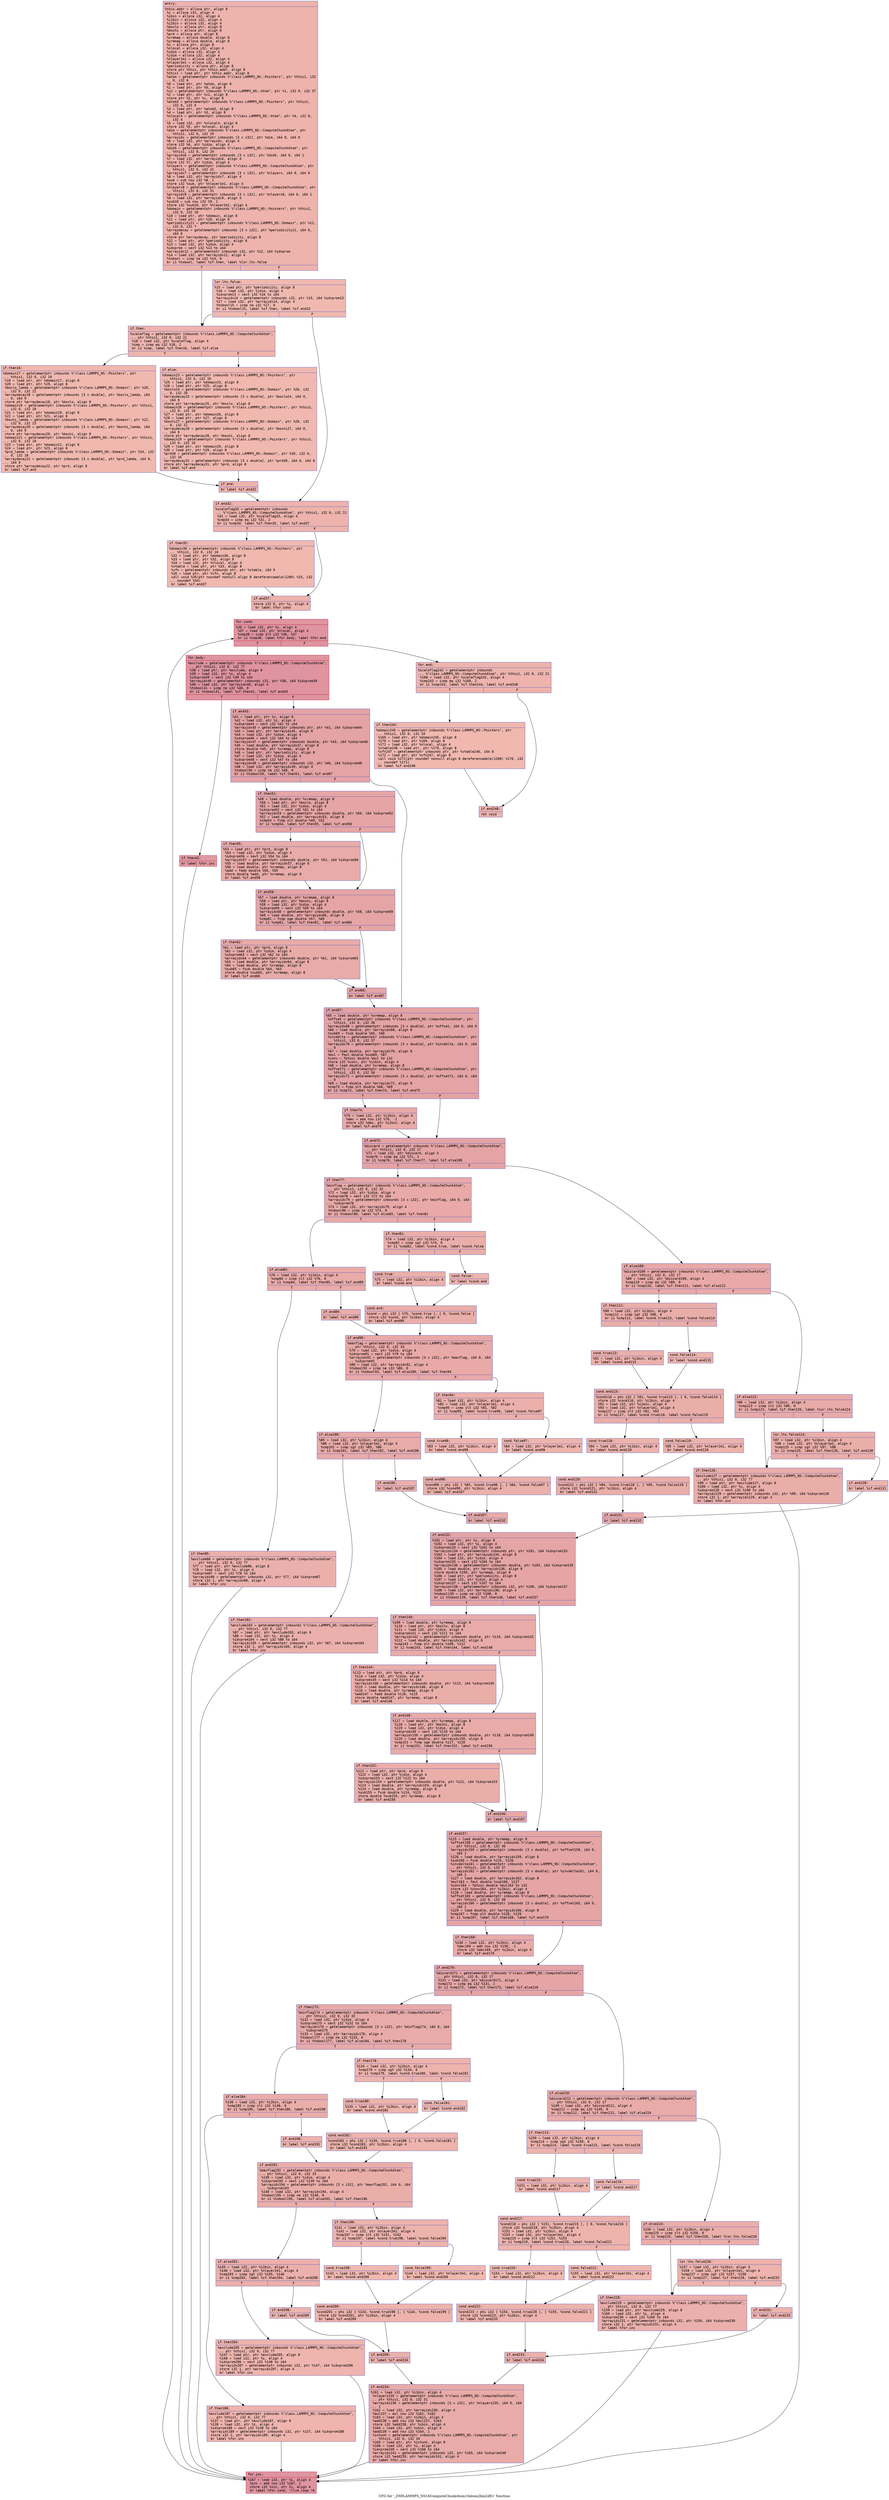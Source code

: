 digraph "CFG for '_ZN9LAMMPS_NS16ComputeChunkAtom10atom2bin2dEv' function" {
	label="CFG for '_ZN9LAMMPS_NS16ComputeChunkAtom10atom2bin2dEv' function";

	Node0x56369a89f600 [shape=record,color="#3d50c3ff", style=filled, fillcolor="#d6524470" fontname="Courier",label="{entry:\l|  %this.addr = alloca ptr, align 8\l  %i = alloca i32, align 4\l  %ibin = alloca i32, align 4\l  %i1bin = alloca i32, align 4\l  %i2bin = alloca i32, align 4\l  %boxlo = alloca ptr, align 8\l  %boxhi = alloca ptr, align 8\l  %prd = alloca ptr, align 8\l  %xremap = alloca double, align 8\l  %yremap = alloca double, align 8\l  %x = alloca ptr, align 8\l  %nlocal = alloca i32, align 4\l  %idim = alloca i32, align 4\l  %jdim = alloca i32, align 4\l  %nlayer1m1 = alloca i32, align 4\l  %nlayer2m1 = alloca i32, align 4\l  %periodicity = alloca ptr, align 8\l  store ptr %this, ptr %this.addr, align 8\l  %this1 = load ptr, ptr %this.addr, align 8\l  %atom = getelementptr inbounds %\"class.LAMMPS_NS::Pointers\", ptr %this1, i32\l... 0, i32 6\l  %0 = load ptr, ptr %atom, align 8\l  %1 = load ptr, ptr %0, align 8\l  %x2 = getelementptr inbounds %\"class.LAMMPS_NS::Atom\", ptr %1, i32 0, i32 37\l  %2 = load ptr, ptr %x2, align 8\l  store ptr %2, ptr %x, align 8\l  %atom3 = getelementptr inbounds %\"class.LAMMPS_NS::Pointers\", ptr %this1,\l... i32 0, i32 6\l  %3 = load ptr, ptr %atom3, align 8\l  %4 = load ptr, ptr %3, align 8\l  %nlocal4 = getelementptr inbounds %\"class.LAMMPS_NS::Atom\", ptr %4, i32 0,\l... i32 4\l  %5 = load i32, ptr %nlocal4, align 8\l  store i32 %5, ptr %nlocal, align 4\l  %dim = getelementptr inbounds %\"class.LAMMPS_NS::ComputeChunkAtom\", ptr\l... %this1, i32 0, i32 29\l  %arrayidx = getelementptr inbounds [3 x i32], ptr %dim, i64 0, i64 0\l  %6 = load i32, ptr %arrayidx, align 4\l  store i32 %6, ptr %idim, align 4\l  %dim5 = getelementptr inbounds %\"class.LAMMPS_NS::ComputeChunkAtom\", ptr\l... %this1, i32 0, i32 29\l  %arrayidx6 = getelementptr inbounds [3 x i32], ptr %dim5, i64 0, i64 1\l  %7 = load i32, ptr %arrayidx6, align 4\l  store i32 %7, ptr %jdim, align 4\l  %nlayers = getelementptr inbounds %\"class.LAMMPS_NS::ComputeChunkAtom\", ptr\l... %this1, i32 0, i32 31\l  %arrayidx7 = getelementptr inbounds [3 x i32], ptr %nlayers, i64 0, i64 0\l  %8 = load i32, ptr %arrayidx7, align 4\l  %sub = sub nsw i32 %8, 1\l  store i32 %sub, ptr %nlayer1m1, align 4\l  %nlayers8 = getelementptr inbounds %\"class.LAMMPS_NS::ComputeChunkAtom\", ptr\l... %this1, i32 0, i32 31\l  %arrayidx9 = getelementptr inbounds [3 x i32], ptr %nlayers8, i64 0, i64 1\l  %9 = load i32, ptr %arrayidx9, align 4\l  %sub10 = sub nsw i32 %9, 1\l  store i32 %sub10, ptr %nlayer2m1, align 4\l  %domain = getelementptr inbounds %\"class.LAMMPS_NS::Pointers\", ptr %this1,\l... i32 0, i32 10\l  %10 = load ptr, ptr %domain, align 8\l  %11 = load ptr, ptr %10, align 8\l  %periodicity11 = getelementptr inbounds %\"class.LAMMPS_NS::Domain\", ptr %11,\l... i32 0, i32 7\l  %arraydecay = getelementptr inbounds [3 x i32], ptr %periodicity11, i64 0,\l... i64 0\l  store ptr %arraydecay, ptr %periodicity, align 8\l  %12 = load ptr, ptr %periodicity, align 8\l  %13 = load i32, ptr %idim, align 4\l  %idxprom = sext i32 %13 to i64\l  %arrayidx12 = getelementptr inbounds i32, ptr %12, i64 %idxprom\l  %14 = load i32, ptr %arrayidx12, align 4\l  %tobool = icmp ne i32 %14, 0\l  br i1 %tobool, label %if.then, label %lor.lhs.false\l|{<s0>T|<s1>F}}"];
	Node0x56369a89f600:s0 -> Node0x56369a8a2a30[tooltip="entry -> if.then\nProbability 62.50%" ];
	Node0x56369a89f600:s1 -> Node0x56369a8a2aa0[tooltip="entry -> lor.lhs.false\nProbability 37.50%" ];
	Node0x56369a8a2aa0 [shape=record,color="#3d50c3ff", style=filled, fillcolor="#de614d70" fontname="Courier",label="{lor.lhs.false:\l|  %15 = load ptr, ptr %periodicity, align 8\l  %16 = load i32, ptr %jdim, align 4\l  %idxprom13 = sext i32 %16 to i64\l  %arrayidx14 = getelementptr inbounds i32, ptr %15, i64 %idxprom13\l  %17 = load i32, ptr %arrayidx14, align 4\l  %tobool15 = icmp ne i32 %17, 0\l  br i1 %tobool15, label %if.then, label %if.end32\l|{<s0>T|<s1>F}}"];
	Node0x56369a8a2aa0:s0 -> Node0x56369a8a2a30[tooltip="lor.lhs.false -> if.then\nProbability 62.50%" ];
	Node0x56369a8a2aa0:s1 -> Node0x56369a8a2f80[tooltip="lor.lhs.false -> if.end32\nProbability 37.50%" ];
	Node0x56369a8a2a30 [shape=record,color="#3d50c3ff", style=filled, fillcolor="#d8564670" fontname="Courier",label="{if.then:\l|  %scaleflag = getelementptr inbounds %\"class.LAMMPS_NS::ComputeChunkAtom\",\l... ptr %this1, i32 0, i32 21\l  %18 = load i32, ptr %scaleflag, align 4\l  %cmp = icmp eq i32 %18, 2\l  br i1 %cmp, label %if.then16, label %if.else\l|{<s0>T|<s1>F}}"];
	Node0x56369a8a2a30:s0 -> Node0x56369a8a32d0[tooltip="if.then -> if.then16\nProbability 50.00%" ];
	Node0x56369a8a2a30:s1 -> Node0x56369a8a1460[tooltip="if.then -> if.else\nProbability 50.00%" ];
	Node0x56369a8a32d0 [shape=record,color="#3d50c3ff", style=filled, fillcolor="#dc5d4a70" fontname="Courier",label="{if.then16:\l|  %domain17 = getelementptr inbounds %\"class.LAMMPS_NS::Pointers\", ptr\l... %this1, i32 0, i32 10\l  %19 = load ptr, ptr %domain17, align 8\l  %20 = load ptr, ptr %19, align 8\l  %boxlo_lamda = getelementptr inbounds %\"class.LAMMPS_NS::Domain\", ptr %20,\l... i32 0, i32 22\l  %arraydecay18 = getelementptr inbounds [3 x double], ptr %boxlo_lamda, i64\l... 0, i64 0\l  store ptr %arraydecay18, ptr %boxlo, align 8\l  %domain19 = getelementptr inbounds %\"class.LAMMPS_NS::Pointers\", ptr %this1,\l... i32 0, i32 10\l  %21 = load ptr, ptr %domain19, align 8\l  %22 = load ptr, ptr %21, align 8\l  %boxhi_lamda = getelementptr inbounds %\"class.LAMMPS_NS::Domain\", ptr %22,\l... i32 0, i32 23\l  %arraydecay20 = getelementptr inbounds [3 x double], ptr %boxhi_lamda, i64\l... 0, i64 0\l  store ptr %arraydecay20, ptr %boxhi, align 8\l  %domain21 = getelementptr inbounds %\"class.LAMMPS_NS::Pointers\", ptr %this1,\l... i32 0, i32 10\l  %23 = load ptr, ptr %domain21, align 8\l  %24 = load ptr, ptr %23, align 8\l  %prd_lamda = getelementptr inbounds %\"class.LAMMPS_NS::Domain\", ptr %24, i32\l... 0, i32 18\l  %arraydecay22 = getelementptr inbounds [3 x double], ptr %prd_lamda, i64 0,\l... i64 0\l  store ptr %arraydecay22, ptr %prd, align 8\l  br label %if.end\l}"];
	Node0x56369a8a32d0 -> Node0x56369a8a44d0[tooltip="if.then16 -> if.end\nProbability 100.00%" ];
	Node0x56369a8a1460 [shape=record,color="#3d50c3ff", style=filled, fillcolor="#dc5d4a70" fontname="Courier",label="{if.else:\l|  %domain23 = getelementptr inbounds %\"class.LAMMPS_NS::Pointers\", ptr\l... %this1, i32 0, i32 10\l  %25 = load ptr, ptr %domain23, align 8\l  %26 = load ptr, ptr %25, align 8\l  %boxlo24 = getelementptr inbounds %\"class.LAMMPS_NS::Domain\", ptr %26, i32\l... 0, i32 20\l  %arraydecay25 = getelementptr inbounds [3 x double], ptr %boxlo24, i64 0,\l... i64 0\l  store ptr %arraydecay25, ptr %boxlo, align 8\l  %domain26 = getelementptr inbounds %\"class.LAMMPS_NS::Pointers\", ptr %this1,\l... i32 0, i32 10\l  %27 = load ptr, ptr %domain26, align 8\l  %28 = load ptr, ptr %27, align 8\l  %boxhi27 = getelementptr inbounds %\"class.LAMMPS_NS::Domain\", ptr %28, i32\l... 0, i32 21\l  %arraydecay28 = getelementptr inbounds [3 x double], ptr %boxhi27, i64 0,\l... i64 0\l  store ptr %arraydecay28, ptr %boxhi, align 8\l  %domain29 = getelementptr inbounds %\"class.LAMMPS_NS::Pointers\", ptr %this1,\l... i32 0, i32 10\l  %29 = load ptr, ptr %domain29, align 8\l  %30 = load ptr, ptr %29, align 8\l  %prd30 = getelementptr inbounds %\"class.LAMMPS_NS::Domain\", ptr %30, i32 0,\l... i32 16\l  %arraydecay31 = getelementptr inbounds [3 x double], ptr %prd30, i64 0, i64 0\l  store ptr %arraydecay31, ptr %prd, align 8\l  br label %if.end\l}"];
	Node0x56369a8a1460 -> Node0x56369a8a44d0[tooltip="if.else -> if.end\nProbability 100.00%" ];
	Node0x56369a8a44d0 [shape=record,color="#3d50c3ff", style=filled, fillcolor="#d8564670" fontname="Courier",label="{if.end:\l|  br label %if.end32\l}"];
	Node0x56369a8a44d0 -> Node0x56369a8a2f80[tooltip="if.end -> if.end32\nProbability 100.00%" ];
	Node0x56369a8a2f80 [shape=record,color="#3d50c3ff", style=filled, fillcolor="#d6524470" fontname="Courier",label="{if.end32:\l|  %scaleflag33 = getelementptr inbounds\l... %\"class.LAMMPS_NS::ComputeChunkAtom\", ptr %this1, i32 0, i32 21\l  %31 = load i32, ptr %scaleflag33, align 4\l  %cmp34 = icmp eq i32 %31, 2\l  br i1 %cmp34, label %if.then35, label %if.end37\l|{<s0>T|<s1>F}}"];
	Node0x56369a8a2f80:s0 -> Node0x56369a8a55d0[tooltip="if.end32 -> if.then35\nProbability 50.00%" ];
	Node0x56369a8a2f80:s1 -> Node0x56369a8a5650[tooltip="if.end32 -> if.end37\nProbability 50.00%" ];
	Node0x56369a8a55d0 [shape=record,color="#3d50c3ff", style=filled, fillcolor="#dc5d4a70" fontname="Courier",label="{if.then35:\l|  %domain36 = getelementptr inbounds %\"class.LAMMPS_NS::Pointers\", ptr\l... %this1, i32 0, i32 10\l  %32 = load ptr, ptr %domain36, align 8\l  %33 = load ptr, ptr %32, align 8\l  %34 = load i32, ptr %nlocal, align 4\l  %vtable = load ptr, ptr %33, align 8\l  %vfn = getelementptr inbounds ptr, ptr %vtable, i64 9\l  %35 = load ptr, ptr %vfn, align 8\l  call void %35(ptr noundef nonnull align 8 dereferenceable(1200) %33, i32\l... noundef %34)\l  br label %if.end37\l}"];
	Node0x56369a8a55d0 -> Node0x56369a8a5650[tooltip="if.then35 -> if.end37\nProbability 100.00%" ];
	Node0x56369a8a5650 [shape=record,color="#3d50c3ff", style=filled, fillcolor="#d6524470" fontname="Courier",label="{if.end37:\l|  store i32 0, ptr %i, align 4\l  br label %for.cond\l}"];
	Node0x56369a8a5650 -> Node0x56369a8a5e30[tooltip="if.end37 -> for.cond\nProbability 100.00%" ];
	Node0x56369a8a5e30 [shape=record,color="#b70d28ff", style=filled, fillcolor="#b70d2870" fontname="Courier",label="{for.cond:\l|  %36 = load i32, ptr %i, align 4\l  %37 = load i32, ptr %nlocal, align 4\l  %cmp38 = icmp slt i32 %36, %37\l  br i1 %cmp38, label %for.body, label %for.end\l|{<s0>T|<s1>F}}"];
	Node0x56369a8a5e30:s0 -> Node0x56369a8a60b0[tooltip="for.cond -> for.body\nProbability 96.88%" ];
	Node0x56369a8a5e30:s1 -> Node0x56369a8a6130[tooltip="for.cond -> for.end\nProbability 3.12%" ];
	Node0x56369a8a60b0 [shape=record,color="#b70d28ff", style=filled, fillcolor="#b70d2870" fontname="Courier",label="{for.body:\l|  %exclude = getelementptr inbounds %\"class.LAMMPS_NS::ComputeChunkAtom\",\l... ptr %this1, i32 0, i32 77\l  %38 = load ptr, ptr %exclude, align 8\l  %39 = load i32, ptr %i, align 4\l  %idxprom39 = sext i32 %39 to i64\l  %arrayidx40 = getelementptr inbounds i32, ptr %38, i64 %idxprom39\l  %40 = load i32, ptr %arrayidx40, align 4\l  %tobool41 = icmp ne i32 %40, 0\l  br i1 %tobool41, label %if.then42, label %if.end43\l|{<s0>T|<s1>F}}"];
	Node0x56369a8a60b0:s0 -> Node0x56369a8a66c0[tooltip="for.body -> if.then42\nProbability 62.50%" ];
	Node0x56369a8a60b0:s1 -> Node0x56369a8a6740[tooltip="for.body -> if.end43\nProbability 37.50%" ];
	Node0x56369a8a66c0 [shape=record,color="#b70d28ff", style=filled, fillcolor="#bb1b2c70" fontname="Courier",label="{if.then42:\l|  br label %for.inc\l}"];
	Node0x56369a8a66c0 -> Node0x56369a8a6870[tooltip="if.then42 -> for.inc\nProbability 100.00%" ];
	Node0x56369a8a6740 [shape=record,color="#3d50c3ff", style=filled, fillcolor="#c32e3170" fontname="Courier",label="{if.end43:\l|  %41 = load ptr, ptr %x, align 8\l  %42 = load i32, ptr %i, align 4\l  %idxprom44 = sext i32 %42 to i64\l  %arrayidx45 = getelementptr inbounds ptr, ptr %41, i64 %idxprom44\l  %43 = load ptr, ptr %arrayidx45, align 8\l  %44 = load i32, ptr %idim, align 4\l  %idxprom46 = sext i32 %44 to i64\l  %arrayidx47 = getelementptr inbounds double, ptr %43, i64 %idxprom46\l  %45 = load double, ptr %arrayidx47, align 8\l  store double %45, ptr %xremap, align 8\l  %46 = load ptr, ptr %periodicity, align 8\l  %47 = load i32, ptr %idim, align 4\l  %idxprom48 = sext i32 %47 to i64\l  %arrayidx49 = getelementptr inbounds i32, ptr %46, i64 %idxprom48\l  %48 = load i32, ptr %arrayidx49, align 4\l  %tobool50 = icmp ne i32 %48, 0\l  br i1 %tobool50, label %if.then51, label %if.end67\l|{<s0>T|<s1>F}}"];
	Node0x56369a8a6740:s0 -> Node0x56369a8a7b10[tooltip="if.end43 -> if.then51\nProbability 62.50%" ];
	Node0x56369a8a6740:s1 -> Node0x56369a8a7b90[tooltip="if.end43 -> if.end67\nProbability 37.50%" ];
	Node0x56369a8a7b10 [shape=record,color="#3d50c3ff", style=filled, fillcolor="#c5333470" fontname="Courier",label="{if.then51:\l|  %49 = load double, ptr %xremap, align 8\l  %50 = load ptr, ptr %boxlo, align 8\l  %51 = load i32, ptr %idim, align 4\l  %idxprom52 = sext i32 %51 to i64\l  %arrayidx53 = getelementptr inbounds double, ptr %50, i64 %idxprom52\l  %52 = load double, ptr %arrayidx53, align 8\l  %cmp54 = fcmp olt double %49, %52\l  br i1 %cmp54, label %if.then55, label %if.end58\l|{<s0>T|<s1>F}}"];
	Node0x56369a8a7b10:s0 -> Node0x56369a8a3550[tooltip="if.then51 -> if.then55\nProbability 50.00%" ];
	Node0x56369a8a7b10:s1 -> Node0x56369a8a35d0[tooltip="if.then51 -> if.end58\nProbability 50.00%" ];
	Node0x56369a8a3550 [shape=record,color="#3d50c3ff", style=filled, fillcolor="#cc403a70" fontname="Courier",label="{if.then55:\l|  %53 = load ptr, ptr %prd, align 8\l  %54 = load i32, ptr %idim, align 4\l  %idxprom56 = sext i32 %54 to i64\l  %arrayidx57 = getelementptr inbounds double, ptr %53, i64 %idxprom56\l  %55 = load double, ptr %arrayidx57, align 8\l  %56 = load double, ptr %xremap, align 8\l  %add = fadd double %56, %55\l  store double %add, ptr %xremap, align 8\l  br label %if.end58\l}"];
	Node0x56369a8a3550 -> Node0x56369a8a35d0[tooltip="if.then55 -> if.end58\nProbability 100.00%" ];
	Node0x56369a8a35d0 [shape=record,color="#3d50c3ff", style=filled, fillcolor="#c5333470" fontname="Courier",label="{if.end58:\l|  %57 = load double, ptr %xremap, align 8\l  %58 = load ptr, ptr %boxhi, align 8\l  %59 = load i32, ptr %idim, align 4\l  %idxprom59 = sext i32 %59 to i64\l  %arrayidx60 = getelementptr inbounds double, ptr %58, i64 %idxprom59\l  %60 = load double, ptr %arrayidx60, align 8\l  %cmp61 = fcmp oge double %57, %60\l  br i1 %cmp61, label %if.then62, label %if.end66\l|{<s0>T|<s1>F}}"];
	Node0x56369a8a35d0:s0 -> Node0x56369a8a91e0[tooltip="if.end58 -> if.then62\nProbability 50.00%" ];
	Node0x56369a8a35d0:s1 -> Node0x56369a8a9260[tooltip="if.end58 -> if.end66\nProbability 50.00%" ];
	Node0x56369a8a91e0 [shape=record,color="#3d50c3ff", style=filled, fillcolor="#cc403a70" fontname="Courier",label="{if.then62:\l|  %61 = load ptr, ptr %prd, align 8\l  %62 = load i32, ptr %idim, align 4\l  %idxprom63 = sext i32 %62 to i64\l  %arrayidx64 = getelementptr inbounds double, ptr %61, i64 %idxprom63\l  %63 = load double, ptr %arrayidx64, align 8\l  %64 = load double, ptr %xremap, align 8\l  %sub65 = fsub double %64, %63\l  store double %sub65, ptr %xremap, align 8\l  br label %if.end66\l}"];
	Node0x56369a8a91e0 -> Node0x56369a8a9260[tooltip="if.then62 -> if.end66\nProbability 100.00%" ];
	Node0x56369a8a9260 [shape=record,color="#3d50c3ff", style=filled, fillcolor="#c5333470" fontname="Courier",label="{if.end66:\l|  br label %if.end67\l}"];
	Node0x56369a8a9260 -> Node0x56369a8a7b90[tooltip="if.end66 -> if.end67\nProbability 100.00%" ];
	Node0x56369a8a7b90 [shape=record,color="#3d50c3ff", style=filled, fillcolor="#c32e3170" fontname="Courier",label="{if.end67:\l|  %65 = load double, ptr %xremap, align 8\l  %offset = getelementptr inbounds %\"class.LAMMPS_NS::ComputeChunkAtom\", ptr\l... %this1, i32 0, i32 36\l  %arrayidx68 = getelementptr inbounds [3 x double], ptr %offset, i64 0, i64 0\l  %66 = load double, ptr %arrayidx68, align 8\l  %sub69 = fsub double %65, %66\l  %invdelta = getelementptr inbounds %\"class.LAMMPS_NS::ComputeChunkAtom\", ptr\l... %this1, i32 0, i32 37\l  %arrayidx70 = getelementptr inbounds [3 x double], ptr %invdelta, i64 0, i64\l... 0\l  %67 = load double, ptr %arrayidx70, align 8\l  %mul = fmul double %sub69, %67\l  %conv = fptosi double %mul to i32\l  store i32 %conv, ptr %i1bin, align 4\l  %68 = load double, ptr %xremap, align 8\l  %offset71 = getelementptr inbounds %\"class.LAMMPS_NS::ComputeChunkAtom\", ptr\l... %this1, i32 0, i32 36\l  %arrayidx72 = getelementptr inbounds [3 x double], ptr %offset71, i64 0, i64\l... 0\l  %69 = load double, ptr %arrayidx72, align 8\l  %cmp73 = fcmp olt double %68, %69\l  br i1 %cmp73, label %if.then74, label %if.end75\l|{<s0>T|<s1>F}}"];
	Node0x56369a8a7b90:s0 -> Node0x56369a8aa480[tooltip="if.end67 -> if.then74\nProbability 50.00%" ];
	Node0x56369a8a7b90:s1 -> Node0x56369a8aa500[tooltip="if.end67 -> if.end75\nProbability 50.00%" ];
	Node0x56369a8aa480 [shape=record,color="#3d50c3ff", style=filled, fillcolor="#ca3b3770" fontname="Courier",label="{if.then74:\l|  %70 = load i32, ptr %i1bin, align 4\l  %dec = add nsw i32 %70, -1\l  store i32 %dec, ptr %i1bin, align 4\l  br label %if.end75\l}"];
	Node0x56369a8aa480 -> Node0x56369a8aa500[tooltip="if.then74 -> if.end75\nProbability 100.00%" ];
	Node0x56369a8aa500 [shape=record,color="#3d50c3ff", style=filled, fillcolor="#c32e3170" fontname="Courier",label="{if.end75:\l|  %discard = getelementptr inbounds %\"class.LAMMPS_NS::ComputeChunkAtom\",\l... ptr %this1, i32 0, i32 17\l  %71 = load i32, ptr %discard, align 4\l  %cmp76 = icmp eq i32 %71, 1\l  br i1 %cmp76, label %if.then77, label %if.else108\l|{<s0>T|<s1>F}}"];
	Node0x56369a8aa500:s0 -> Node0x56369a8aaa80[tooltip="if.end75 -> if.then77\nProbability 50.00%" ];
	Node0x56369a8aa500:s1 -> Node0x56369a8aab00[tooltip="if.end75 -> if.else108\nProbability 50.00%" ];
	Node0x56369a8aaa80 [shape=record,color="#3d50c3ff", style=filled, fillcolor="#ca3b3770" fontname="Courier",label="{if.then77:\l|  %minflag = getelementptr inbounds %\"class.LAMMPS_NS::ComputeChunkAtom\",\l... ptr %this1, i32 0, i32 32\l  %72 = load i32, ptr %idim, align 4\l  %idxprom78 = sext i32 %72 to i64\l  %arrayidx79 = getelementptr inbounds [3 x i32], ptr %minflag, i64 0, i64\l... %idxprom78\l  %73 = load i32, ptr %arrayidx79, align 4\l  %tobool80 = icmp ne i32 %73, 0\l  br i1 %tobool80, label %if.else83, label %if.then81\l|{<s0>T|<s1>F}}"];
	Node0x56369a8aaa80:s0 -> Node0x56369a8ab060[tooltip="if.then77 -> if.else83\nProbability 62.50%" ];
	Node0x56369a8aaa80:s1 -> Node0x56369a8ab0e0[tooltip="if.then77 -> if.then81\nProbability 37.50%" ];
	Node0x56369a8ab0e0 [shape=record,color="#3d50c3ff", style=filled, fillcolor="#d0473d70" fontname="Courier",label="{if.then81:\l|  %74 = load i32, ptr %i1bin, align 4\l  %cmp82 = icmp sgt i32 %74, 0\l  br i1 %cmp82, label %cond.true, label %cond.false\l|{<s0>T|<s1>F}}"];
	Node0x56369a8ab0e0:s0 -> Node0x56369a8ab340[tooltip="if.then81 -> cond.true\nProbability 62.50%" ];
	Node0x56369a8ab0e0:s1 -> Node0x56369a8ab3c0[tooltip="if.then81 -> cond.false\nProbability 37.50%" ];
	Node0x56369a8ab340 [shape=record,color="#3d50c3ff", style=filled, fillcolor="#d24b4070" fontname="Courier",label="{cond.true:\l|  %75 = load i32, ptr %i1bin, align 4\l  br label %cond.end\l}"];
	Node0x56369a8ab340 -> Node0x56369a8ab570[tooltip="cond.true -> cond.end\nProbability 100.00%" ];
	Node0x56369a8ab3c0 [shape=record,color="#3d50c3ff", style=filled, fillcolor="#d8564670" fontname="Courier",label="{cond.false:\l|  br label %cond.end\l}"];
	Node0x56369a8ab3c0 -> Node0x56369a8ab570[tooltip="cond.false -> cond.end\nProbability 100.00%" ];
	Node0x56369a8ab570 [shape=record,color="#3d50c3ff", style=filled, fillcolor="#d0473d70" fontname="Courier",label="{cond.end:\l|  %cond = phi i32 [ %75, %cond.true ], [ 0, %cond.false ]\l  store i32 %cond, ptr %i1bin, align 4\l  br label %if.end90\l}"];
	Node0x56369a8ab570 -> Node0x56369a8ab790[tooltip="cond.end -> if.end90\nProbability 100.00%" ];
	Node0x56369a8ab060 [shape=record,color="#3d50c3ff", style=filled, fillcolor="#cc403a70" fontname="Courier",label="{if.else83:\l|  %76 = load i32, ptr %i1bin, align 4\l  %cmp84 = icmp slt i32 %76, 0\l  br i1 %cmp84, label %if.then85, label %if.end89\l|{<s0>T|<s1>F}}"];
	Node0x56369a8ab060:s0 -> Node0x56369a8ab9b0[tooltip="if.else83 -> if.then85\nProbability 37.50%" ];
	Node0x56369a8ab060:s1 -> Node0x56369a8aba30[tooltip="if.else83 -> if.end89\nProbability 62.50%" ];
	Node0x56369a8ab9b0 [shape=record,color="#3d50c3ff", style=filled, fillcolor="#d24b4070" fontname="Courier",label="{if.then85:\l|  %exclude86 = getelementptr inbounds %\"class.LAMMPS_NS::ComputeChunkAtom\",\l... ptr %this1, i32 0, i32 77\l  %77 = load ptr, ptr %exclude86, align 8\l  %78 = load i32, ptr %i, align 4\l  %idxprom87 = sext i32 %78 to i64\l  %arrayidx88 = getelementptr inbounds i32, ptr %77, i64 %idxprom87\l  store i32 1, ptr %arrayidx88, align 4\l  br label %for.inc\l}"];
	Node0x56369a8ab9b0 -> Node0x56369a8a6870[tooltip="if.then85 -> for.inc\nProbability 100.00%" ];
	Node0x56369a8aba30 [shape=record,color="#3d50c3ff", style=filled, fillcolor="#d0473d70" fontname="Courier",label="{if.end89:\l|  br label %if.end90\l}"];
	Node0x56369a8aba30 -> Node0x56369a8ab790[tooltip="if.end89 -> if.end90\nProbability 100.00%" ];
	Node0x56369a8ab790 [shape=record,color="#3d50c3ff", style=filled, fillcolor="#ca3b3770" fontname="Courier",label="{if.end90:\l|  %maxflag = getelementptr inbounds %\"class.LAMMPS_NS::ComputeChunkAtom\",\l... ptr %this1, i32 0, i32 33\l  %79 = load i32, ptr %idim, align 4\l  %idxprom91 = sext i32 %79 to i64\l  %arrayidx92 = getelementptr inbounds [3 x i32], ptr %maxflag, i64 0, i64\l... %idxprom91\l  %80 = load i32, ptr %arrayidx92, align 4\l  %tobool93 = icmp ne i32 %80, 0\l  br i1 %tobool93, label %if.else100, label %if.then94\l|{<s0>T|<s1>F}}"];
	Node0x56369a8ab790:s0 -> Node0x56369a8ac4d0[tooltip="if.end90 -> if.else100\nProbability 62.50%" ];
	Node0x56369a8ab790:s1 -> Node0x56369a8ac550[tooltip="if.end90 -> if.then94\nProbability 37.50%" ];
	Node0x56369a8ac550 [shape=record,color="#3d50c3ff", style=filled, fillcolor="#d24b4070" fontname="Courier",label="{if.then94:\l|  %81 = load i32, ptr %i1bin, align 4\l  %82 = load i32, ptr %nlayer1m1, align 4\l  %cmp95 = icmp slt i32 %81, %82\l  br i1 %cmp95, label %cond.true96, label %cond.false97\l|{<s0>T|<s1>F}}"];
	Node0x56369a8ac550:s0 -> Node0x56369a8ac830[tooltip="if.then94 -> cond.true96\nProbability 50.00%" ];
	Node0x56369a8ac550:s1 -> Node0x56369a8ac8b0[tooltip="if.then94 -> cond.false97\nProbability 50.00%" ];
	Node0x56369a8ac830 [shape=record,color="#3d50c3ff", style=filled, fillcolor="#d8564670" fontname="Courier",label="{cond.true96:\l|  %83 = load i32, ptr %i1bin, align 4\l  br label %cond.end98\l}"];
	Node0x56369a8ac830 -> Node0x56369a8aca60[tooltip="cond.true96 -> cond.end98\nProbability 100.00%" ];
	Node0x56369a8ac8b0 [shape=record,color="#3d50c3ff", style=filled, fillcolor="#d8564670" fontname="Courier",label="{cond.false97:\l|  %84 = load i32, ptr %nlayer1m1, align 4\l  br label %cond.end98\l}"];
	Node0x56369a8ac8b0 -> Node0x56369a8aca60[tooltip="cond.false97 -> cond.end98\nProbability 100.00%" ];
	Node0x56369a8aca60 [shape=record,color="#3d50c3ff", style=filled, fillcolor="#d24b4070" fontname="Courier",label="{cond.end98:\l|  %cond99 = phi i32 [ %83, %cond.true96 ], [ %84, %cond.false97 ]\l  store i32 %cond99, ptr %i1bin, align 4\l  br label %if.end107\l}"];
	Node0x56369a8aca60 -> Node0x56369a8acd00[tooltip="cond.end98 -> if.end107\nProbability 100.00%" ];
	Node0x56369a8ac4d0 [shape=record,color="#3d50c3ff", style=filled, fillcolor="#cc403a70" fontname="Courier",label="{if.else100:\l|  %85 = load i32, ptr %i1bin, align 4\l  %86 = load i32, ptr %nlayer1m1, align 4\l  %cmp101 = icmp sgt i32 %85, %86\l  br i1 %cmp101, label %if.then102, label %if.end106\l|{<s0>T|<s1>F}}"];
	Node0x56369a8ac4d0:s0 -> Node0x56369a8ad000[tooltip="if.else100 -> if.then102\nProbability 50.00%" ];
	Node0x56369a8ac4d0:s1 -> Node0x56369a8ad080[tooltip="if.else100 -> if.end106\nProbability 50.00%" ];
	Node0x56369a8ad000 [shape=record,color="#3d50c3ff", style=filled, fillcolor="#d24b4070" fontname="Courier",label="{if.then102:\l|  %exclude103 = getelementptr inbounds %\"class.LAMMPS_NS::ComputeChunkAtom\",\l... ptr %this1, i32 0, i32 77\l  %87 = load ptr, ptr %exclude103, align 8\l  %88 = load i32, ptr %i, align 4\l  %idxprom104 = sext i32 %88 to i64\l  %arrayidx105 = getelementptr inbounds i32, ptr %87, i64 %idxprom104\l  store i32 1, ptr %arrayidx105, align 4\l  br label %for.inc\l}"];
	Node0x56369a8ad000 -> Node0x56369a8a6870[tooltip="if.then102 -> for.inc\nProbability 100.00%" ];
	Node0x56369a8ad080 [shape=record,color="#3d50c3ff", style=filled, fillcolor="#d24b4070" fontname="Courier",label="{if.end106:\l|  br label %if.end107\l}"];
	Node0x56369a8ad080 -> Node0x56369a8acd00[tooltip="if.end106 -> if.end107\nProbability 100.00%" ];
	Node0x56369a8acd00 [shape=record,color="#3d50c3ff", style=filled, fillcolor="#cc403a70" fontname="Courier",label="{if.end107:\l|  br label %if.end132\l}"];
	Node0x56369a8acd00 -> Node0x56369a8ad6f0[tooltip="if.end107 -> if.end132\nProbability 100.00%" ];
	Node0x56369a8aab00 [shape=record,color="#3d50c3ff", style=filled, fillcolor="#ca3b3770" fontname="Courier",label="{if.else108:\l|  %discard109 = getelementptr inbounds %\"class.LAMMPS_NS::ComputeChunkAtom\",\l... ptr %this1, i32 0, i32 17\l  %89 = load i32, ptr %discard109, align 4\l  %cmp110 = icmp eq i32 %89, 0\l  br i1 %cmp110, label %if.then111, label %if.else122\l|{<s0>T|<s1>F}}"];
	Node0x56369a8aab00:s0 -> Node0x56369a8ada00[tooltip="if.else108 -> if.then111\nProbability 37.50%" ];
	Node0x56369a8aab00:s1 -> Node0x56369a8ada80[tooltip="if.else108 -> if.else122\nProbability 62.50%" ];
	Node0x56369a8ada00 [shape=record,color="#3d50c3ff", style=filled, fillcolor="#d0473d70" fontname="Courier",label="{if.then111:\l|  %90 = load i32, ptr %i1bin, align 4\l  %cmp112 = icmp sgt i32 %90, 0\l  br i1 %cmp112, label %cond.true113, label %cond.false114\l|{<s0>T|<s1>F}}"];
	Node0x56369a8ada00:s0 -> Node0x56369a8adce0[tooltip="if.then111 -> cond.true113\nProbability 62.50%" ];
	Node0x56369a8ada00:s1 -> Node0x56369a8add60[tooltip="if.then111 -> cond.false114\nProbability 37.50%" ];
	Node0x56369a8adce0 [shape=record,color="#3d50c3ff", style=filled, fillcolor="#d24b4070" fontname="Courier",label="{cond.true113:\l|  %91 = load i32, ptr %i1bin, align 4\l  br label %cond.end115\l}"];
	Node0x56369a8adce0 -> Node0x56369a8adf10[tooltip="cond.true113 -> cond.end115\nProbability 100.00%" ];
	Node0x56369a8add60 [shape=record,color="#3d50c3ff", style=filled, fillcolor="#d8564670" fontname="Courier",label="{cond.false114:\l|  br label %cond.end115\l}"];
	Node0x56369a8add60 -> Node0x56369a8adf10[tooltip="cond.false114 -> cond.end115\nProbability 100.00%" ];
	Node0x56369a8adf10 [shape=record,color="#3d50c3ff", style=filled, fillcolor="#d0473d70" fontname="Courier",label="{cond.end115:\l|  %cond116 = phi i32 [ %91, %cond.true113 ], [ 0, %cond.false114 ]\l  store i32 %cond116, ptr %i1bin, align 4\l  %92 = load i32, ptr %i1bin, align 4\l  %93 = load i32, ptr %nlayer1m1, align 4\l  %cmp117 = icmp slt i32 %92, %93\l  br i1 %cmp117, label %cond.true118, label %cond.false119\l|{<s0>T|<s1>F}}"];
	Node0x56369a8adf10:s0 -> Node0x56369a8ae2e0[tooltip="cond.end115 -> cond.true118\nProbability 50.00%" ];
	Node0x56369a8adf10:s1 -> Node0x56369a8ae3c0[tooltip="cond.end115 -> cond.false119\nProbability 50.00%" ];
	Node0x56369a8ae2e0 [shape=record,color="#3d50c3ff", style=filled, fillcolor="#d6524470" fontname="Courier",label="{cond.true118:\l|  %94 = load i32, ptr %i1bin, align 4\l  br label %cond.end120\l}"];
	Node0x56369a8ae2e0 -> Node0x56369a8ae5d0[tooltip="cond.true118 -> cond.end120\nProbability 100.00%" ];
	Node0x56369a8ae3c0 [shape=record,color="#3d50c3ff", style=filled, fillcolor="#d6524470" fontname="Courier",label="{cond.false119:\l|  %95 = load i32, ptr %nlayer1m1, align 4\l  br label %cond.end120\l}"];
	Node0x56369a8ae3c0 -> Node0x56369a8ae5d0[tooltip="cond.false119 -> cond.end120\nProbability 100.00%" ];
	Node0x56369a8ae5d0 [shape=record,color="#3d50c3ff", style=filled, fillcolor="#d0473d70" fontname="Courier",label="{cond.end120:\l|  %cond121 = phi i32 [ %94, %cond.true118 ], [ %95, %cond.false119 ]\l  store i32 %cond121, ptr %i1bin, align 4\l  br label %if.end131\l}"];
	Node0x56369a8ae5d0 -> Node0x56369a8a7180[tooltip="cond.end120 -> if.end131\nProbability 100.00%" ];
	Node0x56369a8ada80 [shape=record,color="#3d50c3ff", style=filled, fillcolor="#cc403a70" fontname="Courier",label="{if.else122:\l|  %96 = load i32, ptr %i1bin, align 4\l  %cmp123 = icmp slt i32 %96, 0\l  br i1 %cmp123, label %if.then126, label %lor.lhs.false124\l|{<s0>T|<s1>F}}"];
	Node0x56369a8ada80:s0 -> Node0x56369a8a7400[tooltip="if.else122 -> if.then126\nProbability 37.50%" ];
	Node0x56369a8ada80:s1 -> Node0x56369a8a74b0[tooltip="if.else122 -> lor.lhs.false124\nProbability 62.50%" ];
	Node0x56369a8a74b0 [shape=record,color="#3d50c3ff", style=filled, fillcolor="#d0473d70" fontname="Courier",label="{lor.lhs.false124:\l|  %97 = load i32, ptr %i1bin, align 4\l  %98 = load i32, ptr %nlayer1m1, align 4\l  %cmp125 = icmp sgt i32 %97, %98\l  br i1 %cmp125, label %if.then126, label %if.end130\l|{<s0>T|<s1>F}}"];
	Node0x56369a8a74b0:s0 -> Node0x56369a8a7400[tooltip="lor.lhs.false124 -> if.then126\nProbability 50.00%" ];
	Node0x56369a8a74b0:s1 -> Node0x56369a8af750[tooltip="lor.lhs.false124 -> if.end130\nProbability 50.00%" ];
	Node0x56369a8a7400 [shape=record,color="#3d50c3ff", style=filled, fillcolor="#d0473d70" fontname="Courier",label="{if.then126:\l|  %exclude127 = getelementptr inbounds %\"class.LAMMPS_NS::ComputeChunkAtom\",\l... ptr %this1, i32 0, i32 77\l  %99 = load ptr, ptr %exclude127, align 8\l  %100 = load i32, ptr %i, align 4\l  %idxprom128 = sext i32 %100 to i64\l  %arrayidx129 = getelementptr inbounds i32, ptr %99, i64 %idxprom128\l  store i32 1, ptr %arrayidx129, align 4\l  br label %for.inc\l}"];
	Node0x56369a8a7400 -> Node0x56369a8a6870[tooltip="if.then126 -> for.inc\nProbability 100.00%" ];
	Node0x56369a8af750 [shape=record,color="#3d50c3ff", style=filled, fillcolor="#d6524470" fontname="Courier",label="{if.end130:\l|  br label %if.end131\l}"];
	Node0x56369a8af750 -> Node0x56369a8a7180[tooltip="if.end130 -> if.end131\nProbability 100.00%" ];
	Node0x56369a8a7180 [shape=record,color="#3d50c3ff", style=filled, fillcolor="#cc403a70" fontname="Courier",label="{if.end131:\l|  br label %if.end132\l}"];
	Node0x56369a8a7180 -> Node0x56369a8ad6f0[tooltip="if.end131 -> if.end132\nProbability 100.00%" ];
	Node0x56369a8ad6f0 [shape=record,color="#3d50c3ff", style=filled, fillcolor="#c5333470" fontname="Courier",label="{if.end132:\l|  %101 = load ptr, ptr %x, align 8\l  %102 = load i32, ptr %i, align 4\l  %idxprom133 = sext i32 %102 to i64\l  %arrayidx134 = getelementptr inbounds ptr, ptr %101, i64 %idxprom133\l  %103 = load ptr, ptr %arrayidx134, align 8\l  %104 = load i32, ptr %jdim, align 4\l  %idxprom135 = sext i32 %104 to i64\l  %arrayidx136 = getelementptr inbounds double, ptr %103, i64 %idxprom135\l  %105 = load double, ptr %arrayidx136, align 8\l  store double %105, ptr %yremap, align 8\l  %106 = load ptr, ptr %periodicity, align 8\l  %107 = load i32, ptr %jdim, align 4\l  %idxprom137 = sext i32 %107 to i64\l  %arrayidx138 = getelementptr inbounds i32, ptr %106, i64 %idxprom137\l  %108 = load i32, ptr %arrayidx138, align 4\l  %tobool139 = icmp ne i32 %108, 0\l  br i1 %tobool139, label %if.then140, label %if.end157\l|{<s0>T|<s1>F}}"];
	Node0x56369a8ad6f0:s0 -> Node0x56369a8a83b0[tooltip="if.end132 -> if.then140\nProbability 62.50%" ];
	Node0x56369a8ad6f0:s1 -> Node0x56369a8a8430[tooltip="if.end132 -> if.end157\nProbability 37.50%" ];
	Node0x56369a8a83b0 [shape=record,color="#3d50c3ff", style=filled, fillcolor="#cc403a70" fontname="Courier",label="{if.then140:\l|  %109 = load double, ptr %yremap, align 8\l  %110 = load ptr, ptr %boxlo, align 8\l  %111 = load i32, ptr %jdim, align 4\l  %idxprom141 = sext i32 %111 to i64\l  %arrayidx142 = getelementptr inbounds double, ptr %110, i64 %idxprom141\l  %112 = load double, ptr %arrayidx142, align 8\l  %cmp143 = fcmp olt double %109, %112\l  br i1 %cmp143, label %if.then144, label %if.end148\l|{<s0>T|<s1>F}}"];
	Node0x56369a8a83b0:s0 -> Node0x56369a8a8980[tooltip="if.then140 -> if.then144\nProbability 50.00%" ];
	Node0x56369a8a83b0:s1 -> Node0x56369a8a8a00[tooltip="if.then140 -> if.end148\nProbability 50.00%" ];
	Node0x56369a8a8980 [shape=record,color="#3d50c3ff", style=filled, fillcolor="#d0473d70" fontname="Courier",label="{if.then144:\l|  %113 = load ptr, ptr %prd, align 8\l  %114 = load i32, ptr %jdim, align 4\l  %idxprom145 = sext i32 %114 to i64\l  %arrayidx146 = getelementptr inbounds double, ptr %113, i64 %idxprom145\l  %115 = load double, ptr %arrayidx146, align 8\l  %116 = load double, ptr %yremap, align 8\l  %add147 = fadd double %116, %115\l  store double %add147, ptr %yremap, align 8\l  br label %if.end148\l}"];
	Node0x56369a8a8980 -> Node0x56369a8a8a00[tooltip="if.then144 -> if.end148\nProbability 100.00%" ];
	Node0x56369a8a8a00 [shape=record,color="#3d50c3ff", style=filled, fillcolor="#cc403a70" fontname="Courier",label="{if.end148:\l|  %117 = load double, ptr %yremap, align 8\l  %118 = load ptr, ptr %boxhi, align 8\l  %119 = load i32, ptr %jdim, align 4\l  %idxprom149 = sext i32 %119 to i64\l  %arrayidx150 = getelementptr inbounds double, ptr %118, i64 %idxprom149\l  %120 = load double, ptr %arrayidx150, align 8\l  %cmp151 = fcmp oge double %117, %120\l  br i1 %cmp151, label %if.then152, label %if.end156\l|{<s0>T|<s1>F}}"];
	Node0x56369a8a8a00:s0 -> Node0x56369a8b23c0[tooltip="if.end148 -> if.then152\nProbability 50.00%" ];
	Node0x56369a8a8a00:s1 -> Node0x56369a8b2440[tooltip="if.end148 -> if.end156\nProbability 50.00%" ];
	Node0x56369a8b23c0 [shape=record,color="#3d50c3ff", style=filled, fillcolor="#d0473d70" fontname="Courier",label="{if.then152:\l|  %121 = load ptr, ptr %prd, align 8\l  %122 = load i32, ptr %jdim, align 4\l  %idxprom153 = sext i32 %122 to i64\l  %arrayidx154 = getelementptr inbounds double, ptr %121, i64 %idxprom153\l  %123 = load double, ptr %arrayidx154, align 8\l  %124 = load double, ptr %yremap, align 8\l  %sub155 = fsub double %124, %123\l  store double %sub155, ptr %yremap, align 8\l  br label %if.end156\l}"];
	Node0x56369a8b23c0 -> Node0x56369a8b2440[tooltip="if.then152 -> if.end156\nProbability 100.00%" ];
	Node0x56369a8b2440 [shape=record,color="#3d50c3ff", style=filled, fillcolor="#cc403a70" fontname="Courier",label="{if.end156:\l|  br label %if.end157\l}"];
	Node0x56369a8b2440 -> Node0x56369a8a8430[tooltip="if.end156 -> if.end157\nProbability 100.00%" ];
	Node0x56369a8a8430 [shape=record,color="#3d50c3ff", style=filled, fillcolor="#c5333470" fontname="Courier",label="{if.end157:\l|  %125 = load double, ptr %yremap, align 8\l  %offset158 = getelementptr inbounds %\"class.LAMMPS_NS::ComputeChunkAtom\",\l... ptr %this1, i32 0, i32 36\l  %arrayidx159 = getelementptr inbounds [3 x double], ptr %offset158, i64 0,\l... i64 1\l  %126 = load double, ptr %arrayidx159, align 8\l  %sub160 = fsub double %125, %126\l  %invdelta161 = getelementptr inbounds %\"class.LAMMPS_NS::ComputeChunkAtom\",\l... ptr %this1, i32 0, i32 37\l  %arrayidx162 = getelementptr inbounds [3 x double], ptr %invdelta161, i64 0,\l... i64 1\l  %127 = load double, ptr %arrayidx162, align 8\l  %mul163 = fmul double %sub160, %127\l  %conv164 = fptosi double %mul163 to i32\l  store i32 %conv164, ptr %i2bin, align 4\l  %128 = load double, ptr %yremap, align 8\l  %offset165 = getelementptr inbounds %\"class.LAMMPS_NS::ComputeChunkAtom\",\l... ptr %this1, i32 0, i32 36\l  %arrayidx166 = getelementptr inbounds [3 x double], ptr %offset165, i64 0,\l... i64 1\l  %129 = load double, ptr %arrayidx166, align 8\l  %cmp167 = fcmp olt double %128, %129\l  br i1 %cmp167, label %if.then168, label %if.end170\l|{<s0>T|<s1>F}}"];
	Node0x56369a8a8430:s0 -> Node0x56369a8b3670[tooltip="if.end157 -> if.then168\nProbability 50.00%" ];
	Node0x56369a8a8430:s1 -> Node0x56369a8b36f0[tooltip="if.end157 -> if.end170\nProbability 50.00%" ];
	Node0x56369a8b3670 [shape=record,color="#3d50c3ff", style=filled, fillcolor="#cc403a70" fontname="Courier",label="{if.then168:\l|  %130 = load i32, ptr %i2bin, align 4\l  %dec169 = add nsw i32 %130, -1\l  store i32 %dec169, ptr %i2bin, align 4\l  br label %if.end170\l}"];
	Node0x56369a8b3670 -> Node0x56369a8b36f0[tooltip="if.then168 -> if.end170\nProbability 100.00%" ];
	Node0x56369a8b36f0 [shape=record,color="#3d50c3ff", style=filled, fillcolor="#c5333470" fontname="Courier",label="{if.end170:\l|  %discard171 = getelementptr inbounds %\"class.LAMMPS_NS::ComputeChunkAtom\",\l... ptr %this1, i32 0, i32 17\l  %131 = load i32, ptr %discard171, align 4\l  %cmp172 = icmp eq i32 %131, 1\l  br i1 %cmp172, label %if.then173, label %if.else210\l|{<s0>T|<s1>F}}"];
	Node0x56369a8b36f0:s0 -> Node0x56369a8b3c80[tooltip="if.end170 -> if.then173\nProbability 50.00%" ];
	Node0x56369a8b36f0:s1 -> Node0x56369a8b3d00[tooltip="if.end170 -> if.else210\nProbability 50.00%" ];
	Node0x56369a8b3c80 [shape=record,color="#3d50c3ff", style=filled, fillcolor="#cc403a70" fontname="Courier",label="{if.then173:\l|  %minflag174 = getelementptr inbounds %\"class.LAMMPS_NS::ComputeChunkAtom\",\l... ptr %this1, i32 0, i32 32\l  %132 = load i32, ptr %jdim, align 4\l  %idxprom175 = sext i32 %132 to i64\l  %arrayidx176 = getelementptr inbounds [3 x i32], ptr %minflag174, i64 0, i64\l... %idxprom175\l  %133 = load i32, ptr %arrayidx176, align 4\l  %tobool177 = icmp ne i32 %133, 0\l  br i1 %tobool177, label %if.else184, label %if.then178\l|{<s0>T|<s1>F}}"];
	Node0x56369a8b3c80:s0 -> Node0x56369a8b4270[tooltip="if.then173 -> if.else184\nProbability 62.50%" ];
	Node0x56369a8b3c80:s1 -> Node0x56369a8b42f0[tooltip="if.then173 -> if.then178\nProbability 37.50%" ];
	Node0x56369a8b42f0 [shape=record,color="#3d50c3ff", style=filled, fillcolor="#d6524470" fontname="Courier",label="{if.then178:\l|  %134 = load i32, ptr %i2bin, align 4\l  %cmp179 = icmp sgt i32 %134, 0\l  br i1 %cmp179, label %cond.true180, label %cond.false181\l|{<s0>T|<s1>F}}"];
	Node0x56369a8b42f0:s0 -> Node0x56369a8b4550[tooltip="if.then178 -> cond.true180\nProbability 62.50%" ];
	Node0x56369a8b42f0:s1 -> Node0x56369a8b45d0[tooltip="if.then178 -> cond.false181\nProbability 37.50%" ];
	Node0x56369a8b4550 [shape=record,color="#3d50c3ff", style=filled, fillcolor="#d8564670" fontname="Courier",label="{cond.true180:\l|  %135 = load i32, ptr %i2bin, align 4\l  br label %cond.end182\l}"];
	Node0x56369a8b4550 -> Node0x56369a8b4780[tooltip="cond.true180 -> cond.end182\nProbability 100.00%" ];
	Node0x56369a8b45d0 [shape=record,color="#3d50c3ff", style=filled, fillcolor="#dc5d4a70" fontname="Courier",label="{cond.false181:\l|  br label %cond.end182\l}"];
	Node0x56369a8b45d0 -> Node0x56369a8b4780[tooltip="cond.false181 -> cond.end182\nProbability 100.00%" ];
	Node0x56369a8b4780 [shape=record,color="#3d50c3ff", style=filled, fillcolor="#d6524470" fontname="Courier",label="{cond.end182:\l|  %cond183 = phi i32 [ %135, %cond.true180 ], [ 0, %cond.false181 ]\l  store i32 %cond183, ptr %i2bin, align 4\l  br label %if.end191\l}"];
	Node0x56369a8b4780 -> Node0x56369a8b49a0[tooltip="cond.end182 -> if.end191\nProbability 100.00%" ];
	Node0x56369a8b4270 [shape=record,color="#3d50c3ff", style=filled, fillcolor="#d0473d70" fontname="Courier",label="{if.else184:\l|  %136 = load i32, ptr %i2bin, align 4\l  %cmp185 = icmp slt i32 %136, 0\l  br i1 %cmp185, label %if.then186, label %if.end190\l|{<s0>T|<s1>F}}"];
	Node0x56369a8b4270:s0 -> Node0x56369a8b4c20[tooltip="if.else184 -> if.then186\nProbability 37.50%" ];
	Node0x56369a8b4270:s1 -> Node0x56369a8b4ca0[tooltip="if.else184 -> if.end190\nProbability 62.50%" ];
	Node0x56369a8b4c20 [shape=record,color="#3d50c3ff", style=filled, fillcolor="#d8564670" fontname="Courier",label="{if.then186:\l|  %exclude187 = getelementptr inbounds %\"class.LAMMPS_NS::ComputeChunkAtom\",\l... ptr %this1, i32 0, i32 77\l  %137 = load ptr, ptr %exclude187, align 8\l  %138 = load i32, ptr %i, align 4\l  %idxprom188 = sext i32 %138 to i64\l  %arrayidx189 = getelementptr inbounds i32, ptr %137, i64 %idxprom188\l  store i32 1, ptr %arrayidx189, align 4\l  br label %for.inc\l}"];
	Node0x56369a8b4c20 -> Node0x56369a8a6870[tooltip="if.then186 -> for.inc\nProbability 100.00%" ];
	Node0x56369a8b4ca0 [shape=record,color="#3d50c3ff", style=filled, fillcolor="#d6524470" fontname="Courier",label="{if.end190:\l|  br label %if.end191\l}"];
	Node0x56369a8b4ca0 -> Node0x56369a8b49a0[tooltip="if.end190 -> if.end191\nProbability 100.00%" ];
	Node0x56369a8b49a0 [shape=record,color="#3d50c3ff", style=filled, fillcolor="#d0473d70" fontname="Courier",label="{if.end191:\l|  %maxflag192 = getelementptr inbounds %\"class.LAMMPS_NS::ComputeChunkAtom\",\l... ptr %this1, i32 0, i32 33\l  %139 = load i32, ptr %jdim, align 4\l  %idxprom193 = sext i32 %139 to i64\l  %arrayidx194 = getelementptr inbounds [3 x i32], ptr %maxflag192, i64 0, i64\l... %idxprom193\l  %140 = load i32, ptr %arrayidx194, align 4\l  %tobool195 = icmp ne i32 %140, 0\l  br i1 %tobool195, label %if.else202, label %if.then196\l|{<s0>T|<s1>F}}"];
	Node0x56369a8b49a0:s0 -> Node0x56369a8b5750[tooltip="if.end191 -> if.else202\nProbability 62.50%" ];
	Node0x56369a8b49a0:s1 -> Node0x56369a8b57d0[tooltip="if.end191 -> if.then196\nProbability 37.50%" ];
	Node0x56369a8b57d0 [shape=record,color="#3d50c3ff", style=filled, fillcolor="#d6524470" fontname="Courier",label="{if.then196:\l|  %141 = load i32, ptr %i2bin, align 4\l  %142 = load i32, ptr %nlayer2m1, align 4\l  %cmp197 = icmp slt i32 %141, %142\l  br i1 %cmp197, label %cond.true198, label %cond.false199\l|{<s0>T|<s1>F}}"];
	Node0x56369a8b57d0:s0 -> Node0x56369a8b5ab0[tooltip="if.then196 -> cond.true198\nProbability 50.00%" ];
	Node0x56369a8b57d0:s1 -> Node0x56369a8b5b30[tooltip="if.then196 -> cond.false199\nProbability 50.00%" ];
	Node0x56369a8b5ab0 [shape=record,color="#3d50c3ff", style=filled, fillcolor="#dc5d4a70" fontname="Courier",label="{cond.true198:\l|  %143 = load i32, ptr %i2bin, align 4\l  br label %cond.end200\l}"];
	Node0x56369a8b5ab0 -> Node0x56369a8b5ce0[tooltip="cond.true198 -> cond.end200\nProbability 100.00%" ];
	Node0x56369a8b5b30 [shape=record,color="#3d50c3ff", style=filled, fillcolor="#dc5d4a70" fontname="Courier",label="{cond.false199:\l|  %144 = load i32, ptr %nlayer2m1, align 4\l  br label %cond.end200\l}"];
	Node0x56369a8b5b30 -> Node0x56369a8b5ce0[tooltip="cond.false199 -> cond.end200\nProbability 100.00%" ];
	Node0x56369a8b5ce0 [shape=record,color="#3d50c3ff", style=filled, fillcolor="#d6524470" fontname="Courier",label="{cond.end200:\l|  %cond201 = phi i32 [ %143, %cond.true198 ], [ %144, %cond.false199 ]\l  store i32 %cond201, ptr %i2bin, align 4\l  br label %if.end209\l}"];
	Node0x56369a8b5ce0 -> Node0x56369a8b5f80[tooltip="cond.end200 -> if.end209\nProbability 100.00%" ];
	Node0x56369a8b5750 [shape=record,color="#3d50c3ff", style=filled, fillcolor="#d24b4070" fontname="Courier",label="{if.else202:\l|  %145 = load i32, ptr %i2bin, align 4\l  %146 = load i32, ptr %nlayer2m1, align 4\l  %cmp203 = icmp sgt i32 %145, %146\l  br i1 %cmp203, label %if.then204, label %if.end208\l|{<s0>T|<s1>F}}"];
	Node0x56369a8b5750:s0 -> Node0x56369a8b6280[tooltip="if.else202 -> if.then204\nProbability 50.00%" ];
	Node0x56369a8b5750:s1 -> Node0x56369a8b6300[tooltip="if.else202 -> if.end208\nProbability 50.00%" ];
	Node0x56369a8b6280 [shape=record,color="#3d50c3ff", style=filled, fillcolor="#d8564670" fontname="Courier",label="{if.then204:\l|  %exclude205 = getelementptr inbounds %\"class.LAMMPS_NS::ComputeChunkAtom\",\l... ptr %this1, i32 0, i32 77\l  %147 = load ptr, ptr %exclude205, align 8\l  %148 = load i32, ptr %i, align 4\l  %idxprom206 = sext i32 %148 to i64\l  %arrayidx207 = getelementptr inbounds i32, ptr %147, i64 %idxprom206\l  store i32 1, ptr %arrayidx207, align 4\l  br label %for.inc\l}"];
	Node0x56369a8b6280 -> Node0x56369a8a6870[tooltip="if.then204 -> for.inc\nProbability 100.00%" ];
	Node0x56369a8b6300 [shape=record,color="#3d50c3ff", style=filled, fillcolor="#d8564670" fontname="Courier",label="{if.end208:\l|  br label %if.end209\l}"];
	Node0x56369a8b6300 -> Node0x56369a8b5f80[tooltip="if.end208 -> if.end209\nProbability 100.00%" ];
	Node0x56369a8b5f80 [shape=record,color="#3d50c3ff", style=filled, fillcolor="#d24b4070" fontname="Courier",label="{if.end209:\l|  br label %if.end234\l}"];
	Node0x56369a8b5f80 -> Node0x56369a8b6970[tooltip="if.end209 -> if.end234\nProbability 100.00%" ];
	Node0x56369a8b3d00 [shape=record,color="#3d50c3ff", style=filled, fillcolor="#cc403a70" fontname="Courier",label="{if.else210:\l|  %discard211 = getelementptr inbounds %\"class.LAMMPS_NS::ComputeChunkAtom\",\l... ptr %this1, i32 0, i32 17\l  %149 = load i32, ptr %discard211, align 4\l  %cmp212 = icmp eq i32 %149, 0\l  br i1 %cmp212, label %if.then213, label %if.else224\l|{<s0>T|<s1>F}}"];
	Node0x56369a8b3d00:s0 -> Node0x56369a8b6c80[tooltip="if.else210 -> if.then213\nProbability 37.50%" ];
	Node0x56369a8b3d00:s1 -> Node0x56369a8b6d00[tooltip="if.else210 -> if.else224\nProbability 62.50%" ];
	Node0x56369a8b6c80 [shape=record,color="#3d50c3ff", style=filled, fillcolor="#d6524470" fontname="Courier",label="{if.then213:\l|  %150 = load i32, ptr %i2bin, align 4\l  %cmp214 = icmp sgt i32 %150, 0\l  br i1 %cmp214, label %cond.true215, label %cond.false216\l|{<s0>T|<s1>F}}"];
	Node0x56369a8b6c80:s0 -> Node0x56369a8b6f60[tooltip="if.then213 -> cond.true215\nProbability 62.50%" ];
	Node0x56369a8b6c80:s1 -> Node0x56369a8b6fe0[tooltip="if.then213 -> cond.false216\nProbability 37.50%" ];
	Node0x56369a8b6f60 [shape=record,color="#3d50c3ff", style=filled, fillcolor="#d8564670" fontname="Courier",label="{cond.true215:\l|  %151 = load i32, ptr %i2bin, align 4\l  br label %cond.end217\l}"];
	Node0x56369a8b6f60 -> Node0x56369a8b7190[tooltip="cond.true215 -> cond.end217\nProbability 100.00%" ];
	Node0x56369a8b6fe0 [shape=record,color="#3d50c3ff", style=filled, fillcolor="#dc5d4a70" fontname="Courier",label="{cond.false216:\l|  br label %cond.end217\l}"];
	Node0x56369a8b6fe0 -> Node0x56369a8b7190[tooltip="cond.false216 -> cond.end217\nProbability 100.00%" ];
	Node0x56369a8b7190 [shape=record,color="#3d50c3ff", style=filled, fillcolor="#d6524470" fontname="Courier",label="{cond.end217:\l|  %cond218 = phi i32 [ %151, %cond.true215 ], [ 0, %cond.false216 ]\l  store i32 %cond218, ptr %i2bin, align 4\l  %152 = load i32, ptr %i2bin, align 4\l  %153 = load i32, ptr %nlayer2m1, align 4\l  %cmp219 = icmp slt i32 %152, %153\l  br i1 %cmp219, label %cond.true220, label %cond.false221\l|{<s0>T|<s1>F}}"];
	Node0x56369a8b7190:s0 -> Node0x56369a8b7560[tooltip="cond.end217 -> cond.true220\nProbability 50.00%" ];
	Node0x56369a8b7190:s1 -> Node0x56369a8b7640[tooltip="cond.end217 -> cond.false221\nProbability 50.00%" ];
	Node0x56369a8b7560 [shape=record,color="#3d50c3ff", style=filled, fillcolor="#dc5d4a70" fontname="Courier",label="{cond.true220:\l|  %154 = load i32, ptr %i2bin, align 4\l  br label %cond.end222\l}"];
	Node0x56369a8b7560 -> Node0x56369a8b7850[tooltip="cond.true220 -> cond.end222\nProbability 100.00%" ];
	Node0x56369a8b7640 [shape=record,color="#3d50c3ff", style=filled, fillcolor="#dc5d4a70" fontname="Courier",label="{cond.false221:\l|  %155 = load i32, ptr %nlayer2m1, align 4\l  br label %cond.end222\l}"];
	Node0x56369a8b7640 -> Node0x56369a8b7850[tooltip="cond.false221 -> cond.end222\nProbability 100.00%" ];
	Node0x56369a8b7850 [shape=record,color="#3d50c3ff", style=filled, fillcolor="#d6524470" fontname="Courier",label="{cond.end222:\l|  %cond223 = phi i32 [ %154, %cond.true220 ], [ %155, %cond.false221 ]\l  store i32 %cond223, ptr %i2bin, align 4\l  br label %if.end233\l}"];
	Node0x56369a8b7850 -> Node0x56369a8b7af0[tooltip="cond.end222 -> if.end233\nProbability 100.00%" ];
	Node0x56369a8b6d00 [shape=record,color="#3d50c3ff", style=filled, fillcolor="#d0473d70" fontname="Courier",label="{if.else224:\l|  %156 = load i32, ptr %i2bin, align 4\l  %cmp225 = icmp slt i32 %156, 0\l  br i1 %cmp225, label %if.then228, label %lor.lhs.false226\l|{<s0>T|<s1>F}}"];
	Node0x56369a8b6d00:s0 -> Node0x56369a8b7d70[tooltip="if.else224 -> if.then228\nProbability 37.50%" ];
	Node0x56369a8b6d00:s1 -> Node0x56369a8b7e20[tooltip="if.else224 -> lor.lhs.false226\nProbability 62.50%" ];
	Node0x56369a8b7e20 [shape=record,color="#3d50c3ff", style=filled, fillcolor="#d6524470" fontname="Courier",label="{lor.lhs.false226:\l|  %157 = load i32, ptr %i2bin, align 4\l  %158 = load i32, ptr %nlayer2m1, align 4\l  %cmp227 = icmp sgt i32 %157, %158\l  br i1 %cmp227, label %if.then228, label %if.end232\l|{<s0>T|<s1>F}}"];
	Node0x56369a8b7e20:s0 -> Node0x56369a8b7d70[tooltip="lor.lhs.false226 -> if.then228\nProbability 50.00%" ];
	Node0x56369a8b7e20:s1 -> Node0x56369a8b8190[tooltip="lor.lhs.false226 -> if.end232\nProbability 50.00%" ];
	Node0x56369a8b7d70 [shape=record,color="#3d50c3ff", style=filled, fillcolor="#d24b4070" fontname="Courier",label="{if.then228:\l|  %exclude229 = getelementptr inbounds %\"class.LAMMPS_NS::ComputeChunkAtom\",\l... ptr %this1, i32 0, i32 77\l  %159 = load ptr, ptr %exclude229, align 8\l  %160 = load i32, ptr %i, align 4\l  %idxprom230 = sext i32 %160 to i64\l  %arrayidx231 = getelementptr inbounds i32, ptr %159, i64 %idxprom230\l  store i32 1, ptr %arrayidx231, align 4\l  br label %for.inc\l}"];
	Node0x56369a8b7d70 -> Node0x56369a8a6870[tooltip="if.then228 -> for.inc\nProbability 100.00%" ];
	Node0x56369a8b8190 [shape=record,color="#3d50c3ff", style=filled, fillcolor="#d8564670" fontname="Courier",label="{if.end232:\l|  br label %if.end233\l}"];
	Node0x56369a8b8190 -> Node0x56369a8b7af0[tooltip="if.end232 -> if.end233\nProbability 100.00%" ];
	Node0x56369a8b7af0 [shape=record,color="#3d50c3ff", style=filled, fillcolor="#d24b4070" fontname="Courier",label="{if.end233:\l|  br label %if.end234\l}"];
	Node0x56369a8b7af0 -> Node0x56369a8b6970[tooltip="if.end233 -> if.end234\nProbability 100.00%" ];
	Node0x56369a8b6970 [shape=record,color="#3d50c3ff", style=filled, fillcolor="#cc403a70" fontname="Courier",label="{if.end234:\l|  %161 = load i32, ptr %i1bin, align 4\l  %nlayers235 = getelementptr inbounds %\"class.LAMMPS_NS::ComputeChunkAtom\",\l... ptr %this1, i32 0, i32 31\l  %arrayidx236 = getelementptr inbounds [3 x i32], ptr %nlayers235, i64 0, i64\l... 1\l  %162 = load i32, ptr %arrayidx236, align 4\l  %mul237 = mul nsw i32 %161, %162\l  %163 = load i32, ptr %i2bin, align 4\l  %add238 = add nsw i32 %mul237, %163\l  store i32 %add238, ptr %ibin, align 4\l  %164 = load i32, ptr %ibin, align 4\l  %add239 = add nsw i32 %164, 1\l  %ichunk = getelementptr inbounds %\"class.LAMMPS_NS::ComputeChunkAtom\", ptr\l... %this1, i32 0, i32 10\l  %165 = load ptr, ptr %ichunk, align 8\l  %166 = load i32, ptr %i, align 4\l  %idxprom240 = sext i32 %166 to i64\l  %arrayidx241 = getelementptr inbounds i32, ptr %165, i64 %idxprom240\l  store i32 %add239, ptr %arrayidx241, align 4\l  br label %for.inc\l}"];
	Node0x56369a8b6970 -> Node0x56369a8a6870[tooltip="if.end234 -> for.inc\nProbability 100.00%" ];
	Node0x56369a8a6870 [shape=record,color="#b70d28ff", style=filled, fillcolor="#b70d2870" fontname="Courier",label="{for.inc:\l|  %167 = load i32, ptr %i, align 4\l  %inc = add nsw i32 %167, 1\l  store i32 %inc, ptr %i, align 4\l  br label %for.cond, !llvm.loop !6\l}"];
	Node0x56369a8a6870 -> Node0x56369a8a5e30[tooltip="for.inc -> for.cond\nProbability 100.00%" ];
	Node0x56369a8a6130 [shape=record,color="#3d50c3ff", style=filled, fillcolor="#d6524470" fontname="Courier",label="{for.end:\l|  %scaleflag242 = getelementptr inbounds\l... %\"class.LAMMPS_NS::ComputeChunkAtom\", ptr %this1, i32 0, i32 21\l  %168 = load i32, ptr %scaleflag242, align 4\l  %cmp243 = icmp eq i32 %168, 2\l  br i1 %cmp243, label %if.then244, label %if.end248\l|{<s0>T|<s1>F}}"];
	Node0x56369a8a6130:s0 -> Node0x56369a8b97d0[tooltip="for.end -> if.then244\nProbability 50.00%" ];
	Node0x56369a8a6130:s1 -> Node0x56369a8b9850[tooltip="for.end -> if.end248\nProbability 50.00%" ];
	Node0x56369a8b97d0 [shape=record,color="#3d50c3ff", style=filled, fillcolor="#dc5d4a70" fontname="Courier",label="{if.then244:\l|  %domain245 = getelementptr inbounds %\"class.LAMMPS_NS::Pointers\", ptr\l... %this1, i32 0, i32 10\l  %169 = load ptr, ptr %domain245, align 8\l  %170 = load ptr, ptr %169, align 8\l  %171 = load i32, ptr %nlocal, align 4\l  %vtable246 = load ptr, ptr %170, align 8\l  %vfn247 = getelementptr inbounds ptr, ptr %vtable246, i64 8\l  %172 = load ptr, ptr %vfn247, align 8\l  call void %172(ptr noundef nonnull align 8 dereferenceable(1200) %170, i32\l... noundef %171)\l  br label %if.end248\l}"];
	Node0x56369a8b97d0 -> Node0x56369a8b9850[tooltip="if.then244 -> if.end248\nProbability 100.00%" ];
	Node0x56369a8b9850 [shape=record,color="#3d50c3ff", style=filled, fillcolor="#d6524470" fontname="Courier",label="{if.end248:\l|  ret void\l}"];
}
